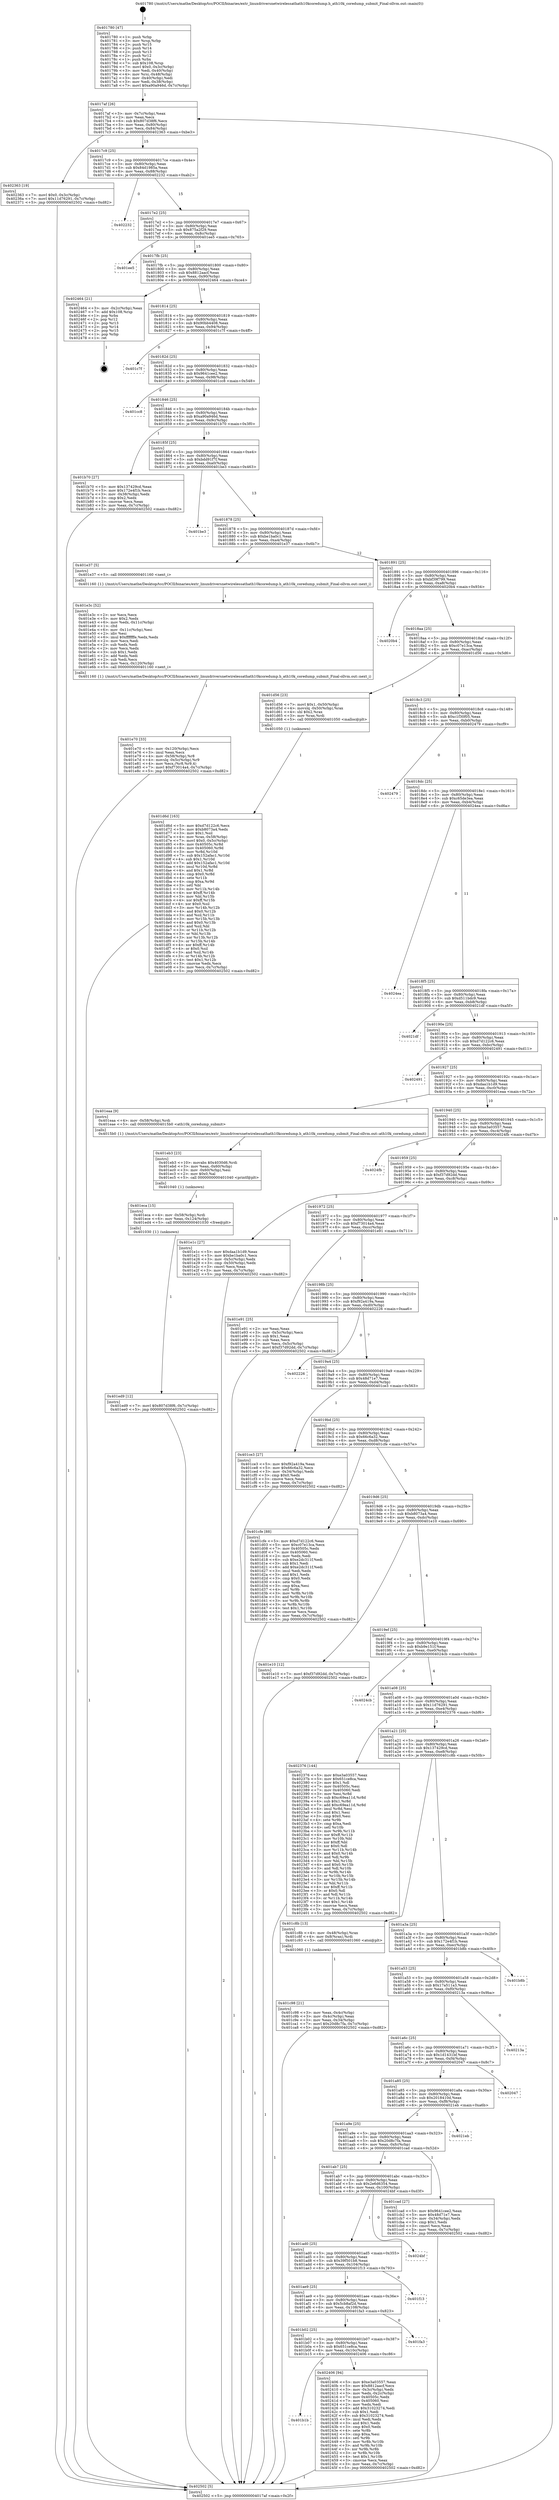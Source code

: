 digraph "0x401780" {
  label = "0x401780 (/mnt/c/Users/mathe/Desktop/tcc/POCII/binaries/extr_linuxdriversnetwirelessathath10kcoredump.h_ath10k_coredump_submit_Final-ollvm.out::main(0))"
  labelloc = "t"
  node[shape=record]

  Entry [label="",width=0.3,height=0.3,shape=circle,fillcolor=black,style=filled]
  "0x4017af" [label="{
     0x4017af [26]\l
     | [instrs]\l
     &nbsp;&nbsp;0x4017af \<+3\>: mov -0x7c(%rbp),%eax\l
     &nbsp;&nbsp;0x4017b2 \<+2\>: mov %eax,%ecx\l
     &nbsp;&nbsp;0x4017b4 \<+6\>: sub $0x807d38f6,%ecx\l
     &nbsp;&nbsp;0x4017ba \<+3\>: mov %eax,-0x80(%rbp)\l
     &nbsp;&nbsp;0x4017bd \<+6\>: mov %ecx,-0x84(%rbp)\l
     &nbsp;&nbsp;0x4017c3 \<+6\>: je 0000000000402363 \<main+0xbe3\>\l
  }"]
  "0x402363" [label="{
     0x402363 [19]\l
     | [instrs]\l
     &nbsp;&nbsp;0x402363 \<+7\>: movl $0x0,-0x3c(%rbp)\l
     &nbsp;&nbsp;0x40236a \<+7\>: movl $0x11d76291,-0x7c(%rbp)\l
     &nbsp;&nbsp;0x402371 \<+5\>: jmp 0000000000402502 \<main+0xd82\>\l
  }"]
  "0x4017c9" [label="{
     0x4017c9 [25]\l
     | [instrs]\l
     &nbsp;&nbsp;0x4017c9 \<+5\>: jmp 00000000004017ce \<main+0x4e\>\l
     &nbsp;&nbsp;0x4017ce \<+3\>: mov -0x80(%rbp),%eax\l
     &nbsp;&nbsp;0x4017d1 \<+5\>: sub $0x84d1985a,%eax\l
     &nbsp;&nbsp;0x4017d6 \<+6\>: mov %eax,-0x88(%rbp)\l
     &nbsp;&nbsp;0x4017dc \<+6\>: je 0000000000402232 \<main+0xab2\>\l
  }"]
  Exit [label="",width=0.3,height=0.3,shape=circle,fillcolor=black,style=filled,peripheries=2]
  "0x402232" [label="{
     0x402232\l
  }", style=dashed]
  "0x4017e2" [label="{
     0x4017e2 [25]\l
     | [instrs]\l
     &nbsp;&nbsp;0x4017e2 \<+5\>: jmp 00000000004017e7 \<main+0x67\>\l
     &nbsp;&nbsp;0x4017e7 \<+3\>: mov -0x80(%rbp),%eax\l
     &nbsp;&nbsp;0x4017ea \<+5\>: sub $0x875a2f29,%eax\l
     &nbsp;&nbsp;0x4017ef \<+6\>: mov %eax,-0x8c(%rbp)\l
     &nbsp;&nbsp;0x4017f5 \<+6\>: je 0000000000401ee5 \<main+0x765\>\l
  }"]
  "0x401b1b" [label="{
     0x401b1b\l
  }", style=dashed]
  "0x401ee5" [label="{
     0x401ee5\l
  }", style=dashed]
  "0x4017fb" [label="{
     0x4017fb [25]\l
     | [instrs]\l
     &nbsp;&nbsp;0x4017fb \<+5\>: jmp 0000000000401800 \<main+0x80\>\l
     &nbsp;&nbsp;0x401800 \<+3\>: mov -0x80(%rbp),%eax\l
     &nbsp;&nbsp;0x401803 \<+5\>: sub $0x8812aacf,%eax\l
     &nbsp;&nbsp;0x401808 \<+6\>: mov %eax,-0x90(%rbp)\l
     &nbsp;&nbsp;0x40180e \<+6\>: je 0000000000402464 \<main+0xce4\>\l
  }"]
  "0x402406" [label="{
     0x402406 [94]\l
     | [instrs]\l
     &nbsp;&nbsp;0x402406 \<+5\>: mov $0xe3a03557,%eax\l
     &nbsp;&nbsp;0x40240b \<+5\>: mov $0x8812aacf,%ecx\l
     &nbsp;&nbsp;0x402410 \<+3\>: mov -0x3c(%rbp),%edx\l
     &nbsp;&nbsp;0x402413 \<+3\>: mov %edx,-0x2c(%rbp)\l
     &nbsp;&nbsp;0x402416 \<+7\>: mov 0x40505c,%edx\l
     &nbsp;&nbsp;0x40241d \<+7\>: mov 0x405060,%esi\l
     &nbsp;&nbsp;0x402424 \<+2\>: mov %edx,%edi\l
     &nbsp;&nbsp;0x402426 \<+6\>: add $0x31023274,%edi\l
     &nbsp;&nbsp;0x40242c \<+3\>: sub $0x1,%edi\l
     &nbsp;&nbsp;0x40242f \<+6\>: sub $0x31023274,%edi\l
     &nbsp;&nbsp;0x402435 \<+3\>: imul %edi,%edx\l
     &nbsp;&nbsp;0x402438 \<+3\>: and $0x1,%edx\l
     &nbsp;&nbsp;0x40243b \<+3\>: cmp $0x0,%edx\l
     &nbsp;&nbsp;0x40243e \<+4\>: sete %r8b\l
     &nbsp;&nbsp;0x402442 \<+3\>: cmp $0xa,%esi\l
     &nbsp;&nbsp;0x402445 \<+4\>: setl %r9b\l
     &nbsp;&nbsp;0x402449 \<+3\>: mov %r8b,%r10b\l
     &nbsp;&nbsp;0x40244c \<+3\>: and %r9b,%r10b\l
     &nbsp;&nbsp;0x40244f \<+3\>: xor %r9b,%r8b\l
     &nbsp;&nbsp;0x402452 \<+3\>: or %r8b,%r10b\l
     &nbsp;&nbsp;0x402455 \<+4\>: test $0x1,%r10b\l
     &nbsp;&nbsp;0x402459 \<+3\>: cmovne %ecx,%eax\l
     &nbsp;&nbsp;0x40245c \<+3\>: mov %eax,-0x7c(%rbp)\l
     &nbsp;&nbsp;0x40245f \<+5\>: jmp 0000000000402502 \<main+0xd82\>\l
  }"]
  "0x402464" [label="{
     0x402464 [21]\l
     | [instrs]\l
     &nbsp;&nbsp;0x402464 \<+3\>: mov -0x2c(%rbp),%eax\l
     &nbsp;&nbsp;0x402467 \<+7\>: add $0x108,%rsp\l
     &nbsp;&nbsp;0x40246e \<+1\>: pop %rbx\l
     &nbsp;&nbsp;0x40246f \<+2\>: pop %r12\l
     &nbsp;&nbsp;0x402471 \<+2\>: pop %r13\l
     &nbsp;&nbsp;0x402473 \<+2\>: pop %r14\l
     &nbsp;&nbsp;0x402475 \<+2\>: pop %r15\l
     &nbsp;&nbsp;0x402477 \<+1\>: pop %rbp\l
     &nbsp;&nbsp;0x402478 \<+1\>: ret\l
  }"]
  "0x401814" [label="{
     0x401814 [25]\l
     | [instrs]\l
     &nbsp;&nbsp;0x401814 \<+5\>: jmp 0000000000401819 \<main+0x99\>\l
     &nbsp;&nbsp;0x401819 \<+3\>: mov -0x80(%rbp),%eax\l
     &nbsp;&nbsp;0x40181c \<+5\>: sub $0x90bb4408,%eax\l
     &nbsp;&nbsp;0x401821 \<+6\>: mov %eax,-0x94(%rbp)\l
     &nbsp;&nbsp;0x401827 \<+6\>: je 0000000000401c7f \<main+0x4ff\>\l
  }"]
  "0x401b02" [label="{
     0x401b02 [25]\l
     | [instrs]\l
     &nbsp;&nbsp;0x401b02 \<+5\>: jmp 0000000000401b07 \<main+0x387\>\l
     &nbsp;&nbsp;0x401b07 \<+3\>: mov -0x80(%rbp),%eax\l
     &nbsp;&nbsp;0x401b0a \<+5\>: sub $0x651ce8ca,%eax\l
     &nbsp;&nbsp;0x401b0f \<+6\>: mov %eax,-0x10c(%rbp)\l
     &nbsp;&nbsp;0x401b15 \<+6\>: je 0000000000402406 \<main+0xc86\>\l
  }"]
  "0x401c7f" [label="{
     0x401c7f\l
  }", style=dashed]
  "0x40182d" [label="{
     0x40182d [25]\l
     | [instrs]\l
     &nbsp;&nbsp;0x40182d \<+5\>: jmp 0000000000401832 \<main+0xb2\>\l
     &nbsp;&nbsp;0x401832 \<+3\>: mov -0x80(%rbp),%eax\l
     &nbsp;&nbsp;0x401835 \<+5\>: sub $0x9641cee2,%eax\l
     &nbsp;&nbsp;0x40183a \<+6\>: mov %eax,-0x98(%rbp)\l
     &nbsp;&nbsp;0x401840 \<+6\>: je 0000000000401cc8 \<main+0x548\>\l
  }"]
  "0x401fa3" [label="{
     0x401fa3\l
  }", style=dashed]
  "0x401cc8" [label="{
     0x401cc8\l
  }", style=dashed]
  "0x401846" [label="{
     0x401846 [25]\l
     | [instrs]\l
     &nbsp;&nbsp;0x401846 \<+5\>: jmp 000000000040184b \<main+0xcb\>\l
     &nbsp;&nbsp;0x40184b \<+3\>: mov -0x80(%rbp),%eax\l
     &nbsp;&nbsp;0x40184e \<+5\>: sub $0xa90a946d,%eax\l
     &nbsp;&nbsp;0x401853 \<+6\>: mov %eax,-0x9c(%rbp)\l
     &nbsp;&nbsp;0x401859 \<+6\>: je 0000000000401b70 \<main+0x3f0\>\l
  }"]
  "0x401ae9" [label="{
     0x401ae9 [25]\l
     | [instrs]\l
     &nbsp;&nbsp;0x401ae9 \<+5\>: jmp 0000000000401aee \<main+0x36e\>\l
     &nbsp;&nbsp;0x401aee \<+3\>: mov -0x80(%rbp),%eax\l
     &nbsp;&nbsp;0x401af1 \<+5\>: sub $0x5cb8af2d,%eax\l
     &nbsp;&nbsp;0x401af6 \<+6\>: mov %eax,-0x108(%rbp)\l
     &nbsp;&nbsp;0x401afc \<+6\>: je 0000000000401fa3 \<main+0x823\>\l
  }"]
  "0x401b70" [label="{
     0x401b70 [27]\l
     | [instrs]\l
     &nbsp;&nbsp;0x401b70 \<+5\>: mov $0x137429cd,%eax\l
     &nbsp;&nbsp;0x401b75 \<+5\>: mov $0x172e4f1b,%ecx\l
     &nbsp;&nbsp;0x401b7a \<+3\>: mov -0x38(%rbp),%edx\l
     &nbsp;&nbsp;0x401b7d \<+3\>: cmp $0x2,%edx\l
     &nbsp;&nbsp;0x401b80 \<+3\>: cmovne %ecx,%eax\l
     &nbsp;&nbsp;0x401b83 \<+3\>: mov %eax,-0x7c(%rbp)\l
     &nbsp;&nbsp;0x401b86 \<+5\>: jmp 0000000000402502 \<main+0xd82\>\l
  }"]
  "0x40185f" [label="{
     0x40185f [25]\l
     | [instrs]\l
     &nbsp;&nbsp;0x40185f \<+5\>: jmp 0000000000401864 \<main+0xe4\>\l
     &nbsp;&nbsp;0x401864 \<+3\>: mov -0x80(%rbp),%eax\l
     &nbsp;&nbsp;0x401867 \<+5\>: sub $0xbdd91f7f,%eax\l
     &nbsp;&nbsp;0x40186c \<+6\>: mov %eax,-0xa0(%rbp)\l
     &nbsp;&nbsp;0x401872 \<+6\>: je 0000000000401be3 \<main+0x463\>\l
  }"]
  "0x402502" [label="{
     0x402502 [5]\l
     | [instrs]\l
     &nbsp;&nbsp;0x402502 \<+5\>: jmp 00000000004017af \<main+0x2f\>\l
  }"]
  "0x401780" [label="{
     0x401780 [47]\l
     | [instrs]\l
     &nbsp;&nbsp;0x401780 \<+1\>: push %rbp\l
     &nbsp;&nbsp;0x401781 \<+3\>: mov %rsp,%rbp\l
     &nbsp;&nbsp;0x401784 \<+2\>: push %r15\l
     &nbsp;&nbsp;0x401786 \<+2\>: push %r14\l
     &nbsp;&nbsp;0x401788 \<+2\>: push %r13\l
     &nbsp;&nbsp;0x40178a \<+2\>: push %r12\l
     &nbsp;&nbsp;0x40178c \<+1\>: push %rbx\l
     &nbsp;&nbsp;0x40178d \<+7\>: sub $0x108,%rsp\l
     &nbsp;&nbsp;0x401794 \<+7\>: movl $0x0,-0x3c(%rbp)\l
     &nbsp;&nbsp;0x40179b \<+3\>: mov %edi,-0x40(%rbp)\l
     &nbsp;&nbsp;0x40179e \<+4\>: mov %rsi,-0x48(%rbp)\l
     &nbsp;&nbsp;0x4017a2 \<+3\>: mov -0x40(%rbp),%edi\l
     &nbsp;&nbsp;0x4017a5 \<+3\>: mov %edi,-0x38(%rbp)\l
     &nbsp;&nbsp;0x4017a8 \<+7\>: movl $0xa90a946d,-0x7c(%rbp)\l
  }"]
  "0x401f13" [label="{
     0x401f13\l
  }", style=dashed]
  "0x401be3" [label="{
     0x401be3\l
  }", style=dashed]
  "0x401878" [label="{
     0x401878 [25]\l
     | [instrs]\l
     &nbsp;&nbsp;0x401878 \<+5\>: jmp 000000000040187d \<main+0xfd\>\l
     &nbsp;&nbsp;0x40187d \<+3\>: mov -0x80(%rbp),%eax\l
     &nbsp;&nbsp;0x401880 \<+5\>: sub $0xbe1ba0c1,%eax\l
     &nbsp;&nbsp;0x401885 \<+6\>: mov %eax,-0xa4(%rbp)\l
     &nbsp;&nbsp;0x40188b \<+6\>: je 0000000000401e37 \<main+0x6b7\>\l
  }"]
  "0x401ad0" [label="{
     0x401ad0 [25]\l
     | [instrs]\l
     &nbsp;&nbsp;0x401ad0 \<+5\>: jmp 0000000000401ad5 \<main+0x355\>\l
     &nbsp;&nbsp;0x401ad5 \<+3\>: mov -0x80(%rbp),%eax\l
     &nbsp;&nbsp;0x401ad8 \<+5\>: sub $0x39f501b8,%eax\l
     &nbsp;&nbsp;0x401add \<+6\>: mov %eax,-0x104(%rbp)\l
     &nbsp;&nbsp;0x401ae3 \<+6\>: je 0000000000401f13 \<main+0x793\>\l
  }"]
  "0x401e37" [label="{
     0x401e37 [5]\l
     | [instrs]\l
     &nbsp;&nbsp;0x401e37 \<+5\>: call 0000000000401160 \<next_i\>\l
     | [calls]\l
     &nbsp;&nbsp;0x401160 \{1\} (/mnt/c/Users/mathe/Desktop/tcc/POCII/binaries/extr_linuxdriversnetwirelessathath10kcoredump.h_ath10k_coredump_submit_Final-ollvm.out::next_i)\l
  }"]
  "0x401891" [label="{
     0x401891 [25]\l
     | [instrs]\l
     &nbsp;&nbsp;0x401891 \<+5\>: jmp 0000000000401896 \<main+0x116\>\l
     &nbsp;&nbsp;0x401896 \<+3\>: mov -0x80(%rbp),%eax\l
     &nbsp;&nbsp;0x401899 \<+5\>: sub $0xbf39f799,%eax\l
     &nbsp;&nbsp;0x40189e \<+6\>: mov %eax,-0xa8(%rbp)\l
     &nbsp;&nbsp;0x4018a4 \<+6\>: je 00000000004020b4 \<main+0x934\>\l
  }"]
  "0x4024bf" [label="{
     0x4024bf\l
  }", style=dashed]
  "0x4020b4" [label="{
     0x4020b4\l
  }", style=dashed]
  "0x4018aa" [label="{
     0x4018aa [25]\l
     | [instrs]\l
     &nbsp;&nbsp;0x4018aa \<+5\>: jmp 00000000004018af \<main+0x12f\>\l
     &nbsp;&nbsp;0x4018af \<+3\>: mov -0x80(%rbp),%eax\l
     &nbsp;&nbsp;0x4018b2 \<+5\>: sub $0xc07e13ca,%eax\l
     &nbsp;&nbsp;0x4018b7 \<+6\>: mov %eax,-0xac(%rbp)\l
     &nbsp;&nbsp;0x4018bd \<+6\>: je 0000000000401d56 \<main+0x5d6\>\l
  }"]
  "0x401ed9" [label="{
     0x401ed9 [12]\l
     | [instrs]\l
     &nbsp;&nbsp;0x401ed9 \<+7\>: movl $0x807d38f6,-0x7c(%rbp)\l
     &nbsp;&nbsp;0x401ee0 \<+5\>: jmp 0000000000402502 \<main+0xd82\>\l
  }"]
  "0x401d56" [label="{
     0x401d56 [23]\l
     | [instrs]\l
     &nbsp;&nbsp;0x401d56 \<+7\>: movl $0x1,-0x50(%rbp)\l
     &nbsp;&nbsp;0x401d5d \<+4\>: movslq -0x50(%rbp),%rax\l
     &nbsp;&nbsp;0x401d61 \<+4\>: shl $0x2,%rax\l
     &nbsp;&nbsp;0x401d65 \<+3\>: mov %rax,%rdi\l
     &nbsp;&nbsp;0x401d68 \<+5\>: call 0000000000401050 \<malloc@plt\>\l
     | [calls]\l
     &nbsp;&nbsp;0x401050 \{1\} (unknown)\l
  }"]
  "0x4018c3" [label="{
     0x4018c3 [25]\l
     | [instrs]\l
     &nbsp;&nbsp;0x4018c3 \<+5\>: jmp 00000000004018c8 \<main+0x148\>\l
     &nbsp;&nbsp;0x4018c8 \<+3\>: mov -0x80(%rbp),%eax\l
     &nbsp;&nbsp;0x4018cb \<+5\>: sub $0xc1f30f05,%eax\l
     &nbsp;&nbsp;0x4018d0 \<+6\>: mov %eax,-0xb0(%rbp)\l
     &nbsp;&nbsp;0x4018d6 \<+6\>: je 0000000000402479 \<main+0xcf9\>\l
  }"]
  "0x401eca" [label="{
     0x401eca [15]\l
     | [instrs]\l
     &nbsp;&nbsp;0x401eca \<+4\>: mov -0x58(%rbp),%rdi\l
     &nbsp;&nbsp;0x401ece \<+6\>: mov %eax,-0x124(%rbp)\l
     &nbsp;&nbsp;0x401ed4 \<+5\>: call 0000000000401030 \<free@plt\>\l
     | [calls]\l
     &nbsp;&nbsp;0x401030 \{1\} (unknown)\l
  }"]
  "0x402479" [label="{
     0x402479\l
  }", style=dashed]
  "0x4018dc" [label="{
     0x4018dc [25]\l
     | [instrs]\l
     &nbsp;&nbsp;0x4018dc \<+5\>: jmp 00000000004018e1 \<main+0x161\>\l
     &nbsp;&nbsp;0x4018e1 \<+3\>: mov -0x80(%rbp),%eax\l
     &nbsp;&nbsp;0x4018e4 \<+5\>: sub $0xc65de3ea,%eax\l
     &nbsp;&nbsp;0x4018e9 \<+6\>: mov %eax,-0xb4(%rbp)\l
     &nbsp;&nbsp;0x4018ef \<+6\>: je 00000000004024ea \<main+0xd6a\>\l
  }"]
  "0x401eb3" [label="{
     0x401eb3 [23]\l
     | [instrs]\l
     &nbsp;&nbsp;0x401eb3 \<+10\>: movabs $0x4030d6,%rdi\l
     &nbsp;&nbsp;0x401ebd \<+3\>: mov %eax,-0x60(%rbp)\l
     &nbsp;&nbsp;0x401ec0 \<+3\>: mov -0x60(%rbp),%esi\l
     &nbsp;&nbsp;0x401ec3 \<+2\>: mov $0x0,%al\l
     &nbsp;&nbsp;0x401ec5 \<+5\>: call 0000000000401040 \<printf@plt\>\l
     | [calls]\l
     &nbsp;&nbsp;0x401040 \{1\} (unknown)\l
  }"]
  "0x4024ea" [label="{
     0x4024ea\l
  }", style=dashed]
  "0x4018f5" [label="{
     0x4018f5 [25]\l
     | [instrs]\l
     &nbsp;&nbsp;0x4018f5 \<+5\>: jmp 00000000004018fa \<main+0x17a\>\l
     &nbsp;&nbsp;0x4018fa \<+3\>: mov -0x80(%rbp),%eax\l
     &nbsp;&nbsp;0x4018fd \<+5\>: sub $0xd511bdc9,%eax\l
     &nbsp;&nbsp;0x401902 \<+6\>: mov %eax,-0xb8(%rbp)\l
     &nbsp;&nbsp;0x401908 \<+6\>: je 00000000004021df \<main+0xa5f\>\l
  }"]
  "0x401e70" [label="{
     0x401e70 [33]\l
     | [instrs]\l
     &nbsp;&nbsp;0x401e70 \<+6\>: mov -0x120(%rbp),%ecx\l
     &nbsp;&nbsp;0x401e76 \<+3\>: imul %eax,%ecx\l
     &nbsp;&nbsp;0x401e79 \<+4\>: mov -0x58(%rbp),%r8\l
     &nbsp;&nbsp;0x401e7d \<+4\>: movslq -0x5c(%rbp),%r9\l
     &nbsp;&nbsp;0x401e81 \<+4\>: mov %ecx,(%r8,%r9,4)\l
     &nbsp;&nbsp;0x401e85 \<+7\>: movl $0xf73014a4,-0x7c(%rbp)\l
     &nbsp;&nbsp;0x401e8c \<+5\>: jmp 0000000000402502 \<main+0xd82\>\l
  }"]
  "0x4021df" [label="{
     0x4021df\l
  }", style=dashed]
  "0x40190e" [label="{
     0x40190e [25]\l
     | [instrs]\l
     &nbsp;&nbsp;0x40190e \<+5\>: jmp 0000000000401913 \<main+0x193\>\l
     &nbsp;&nbsp;0x401913 \<+3\>: mov -0x80(%rbp),%eax\l
     &nbsp;&nbsp;0x401916 \<+5\>: sub $0xd7d122c6,%eax\l
     &nbsp;&nbsp;0x40191b \<+6\>: mov %eax,-0xbc(%rbp)\l
     &nbsp;&nbsp;0x401921 \<+6\>: je 0000000000402491 \<main+0xd11\>\l
  }"]
  "0x401e3c" [label="{
     0x401e3c [52]\l
     | [instrs]\l
     &nbsp;&nbsp;0x401e3c \<+2\>: xor %ecx,%ecx\l
     &nbsp;&nbsp;0x401e3e \<+5\>: mov $0x2,%edx\l
     &nbsp;&nbsp;0x401e43 \<+6\>: mov %edx,-0x11c(%rbp)\l
     &nbsp;&nbsp;0x401e49 \<+1\>: cltd\l
     &nbsp;&nbsp;0x401e4a \<+6\>: mov -0x11c(%rbp),%esi\l
     &nbsp;&nbsp;0x401e50 \<+2\>: idiv %esi\l
     &nbsp;&nbsp;0x401e52 \<+6\>: imul $0xfffffffe,%edx,%edx\l
     &nbsp;&nbsp;0x401e58 \<+2\>: mov %ecx,%edi\l
     &nbsp;&nbsp;0x401e5a \<+2\>: sub %edx,%edi\l
     &nbsp;&nbsp;0x401e5c \<+2\>: mov %ecx,%edx\l
     &nbsp;&nbsp;0x401e5e \<+3\>: sub $0x1,%edx\l
     &nbsp;&nbsp;0x401e61 \<+2\>: add %edx,%edi\l
     &nbsp;&nbsp;0x401e63 \<+2\>: sub %edi,%ecx\l
     &nbsp;&nbsp;0x401e65 \<+6\>: mov %ecx,-0x120(%rbp)\l
     &nbsp;&nbsp;0x401e6b \<+5\>: call 0000000000401160 \<next_i\>\l
     | [calls]\l
     &nbsp;&nbsp;0x401160 \{1\} (/mnt/c/Users/mathe/Desktop/tcc/POCII/binaries/extr_linuxdriversnetwirelessathath10kcoredump.h_ath10k_coredump_submit_Final-ollvm.out::next_i)\l
  }"]
  "0x402491" [label="{
     0x402491\l
  }", style=dashed]
  "0x401927" [label="{
     0x401927 [25]\l
     | [instrs]\l
     &nbsp;&nbsp;0x401927 \<+5\>: jmp 000000000040192c \<main+0x1ac\>\l
     &nbsp;&nbsp;0x40192c \<+3\>: mov -0x80(%rbp),%eax\l
     &nbsp;&nbsp;0x40192f \<+5\>: sub $0xdaa1b1d9,%eax\l
     &nbsp;&nbsp;0x401934 \<+6\>: mov %eax,-0xc0(%rbp)\l
     &nbsp;&nbsp;0x40193a \<+6\>: je 0000000000401eaa \<main+0x72a\>\l
  }"]
  "0x401d6d" [label="{
     0x401d6d [163]\l
     | [instrs]\l
     &nbsp;&nbsp;0x401d6d \<+5\>: mov $0xd7d122c6,%ecx\l
     &nbsp;&nbsp;0x401d72 \<+5\>: mov $0xb8073a4,%edx\l
     &nbsp;&nbsp;0x401d77 \<+3\>: mov $0x1,%sil\l
     &nbsp;&nbsp;0x401d7a \<+4\>: mov %rax,-0x58(%rbp)\l
     &nbsp;&nbsp;0x401d7e \<+7\>: movl $0x0,-0x5c(%rbp)\l
     &nbsp;&nbsp;0x401d85 \<+8\>: mov 0x40505c,%r8d\l
     &nbsp;&nbsp;0x401d8d \<+8\>: mov 0x405060,%r9d\l
     &nbsp;&nbsp;0x401d95 \<+3\>: mov %r8d,%r10d\l
     &nbsp;&nbsp;0x401d98 \<+7\>: sub $0x152afac1,%r10d\l
     &nbsp;&nbsp;0x401d9f \<+4\>: sub $0x1,%r10d\l
     &nbsp;&nbsp;0x401da3 \<+7\>: add $0x152afac1,%r10d\l
     &nbsp;&nbsp;0x401daa \<+4\>: imul %r10d,%r8d\l
     &nbsp;&nbsp;0x401dae \<+4\>: and $0x1,%r8d\l
     &nbsp;&nbsp;0x401db2 \<+4\>: cmp $0x0,%r8d\l
     &nbsp;&nbsp;0x401db6 \<+4\>: sete %r11b\l
     &nbsp;&nbsp;0x401dba \<+4\>: cmp $0xa,%r9d\l
     &nbsp;&nbsp;0x401dbe \<+3\>: setl %bl\l
     &nbsp;&nbsp;0x401dc1 \<+3\>: mov %r11b,%r14b\l
     &nbsp;&nbsp;0x401dc4 \<+4\>: xor $0xff,%r14b\l
     &nbsp;&nbsp;0x401dc8 \<+3\>: mov %bl,%r15b\l
     &nbsp;&nbsp;0x401dcb \<+4\>: xor $0xff,%r15b\l
     &nbsp;&nbsp;0x401dcf \<+4\>: xor $0x0,%sil\l
     &nbsp;&nbsp;0x401dd3 \<+3\>: mov %r14b,%r12b\l
     &nbsp;&nbsp;0x401dd6 \<+4\>: and $0x0,%r12b\l
     &nbsp;&nbsp;0x401dda \<+3\>: and %sil,%r11b\l
     &nbsp;&nbsp;0x401ddd \<+3\>: mov %r15b,%r13b\l
     &nbsp;&nbsp;0x401de0 \<+4\>: and $0x0,%r13b\l
     &nbsp;&nbsp;0x401de4 \<+3\>: and %sil,%bl\l
     &nbsp;&nbsp;0x401de7 \<+3\>: or %r11b,%r12b\l
     &nbsp;&nbsp;0x401dea \<+3\>: or %bl,%r13b\l
     &nbsp;&nbsp;0x401ded \<+3\>: xor %r13b,%r12b\l
     &nbsp;&nbsp;0x401df0 \<+3\>: or %r15b,%r14b\l
     &nbsp;&nbsp;0x401df3 \<+4\>: xor $0xff,%r14b\l
     &nbsp;&nbsp;0x401df7 \<+4\>: or $0x0,%sil\l
     &nbsp;&nbsp;0x401dfb \<+3\>: and %sil,%r14b\l
     &nbsp;&nbsp;0x401dfe \<+3\>: or %r14b,%r12b\l
     &nbsp;&nbsp;0x401e01 \<+4\>: test $0x1,%r12b\l
     &nbsp;&nbsp;0x401e05 \<+3\>: cmovne %edx,%ecx\l
     &nbsp;&nbsp;0x401e08 \<+3\>: mov %ecx,-0x7c(%rbp)\l
     &nbsp;&nbsp;0x401e0b \<+5\>: jmp 0000000000402502 \<main+0xd82\>\l
  }"]
  "0x401eaa" [label="{
     0x401eaa [9]\l
     | [instrs]\l
     &nbsp;&nbsp;0x401eaa \<+4\>: mov -0x58(%rbp),%rdi\l
     &nbsp;&nbsp;0x401eae \<+5\>: call 00000000004015b0 \<ath10k_coredump_submit\>\l
     | [calls]\l
     &nbsp;&nbsp;0x4015b0 \{1\} (/mnt/c/Users/mathe/Desktop/tcc/POCII/binaries/extr_linuxdriversnetwirelessathath10kcoredump.h_ath10k_coredump_submit_Final-ollvm.out::ath10k_coredump_submit)\l
  }"]
  "0x401940" [label="{
     0x401940 [25]\l
     | [instrs]\l
     &nbsp;&nbsp;0x401940 \<+5\>: jmp 0000000000401945 \<main+0x1c5\>\l
     &nbsp;&nbsp;0x401945 \<+3\>: mov -0x80(%rbp),%eax\l
     &nbsp;&nbsp;0x401948 \<+5\>: sub $0xe3a03557,%eax\l
     &nbsp;&nbsp;0x40194d \<+6\>: mov %eax,-0xc4(%rbp)\l
     &nbsp;&nbsp;0x401953 \<+6\>: je 00000000004024fb \<main+0xd7b\>\l
  }"]
  "0x401ab7" [label="{
     0x401ab7 [25]\l
     | [instrs]\l
     &nbsp;&nbsp;0x401ab7 \<+5\>: jmp 0000000000401abc \<main+0x33c\>\l
     &nbsp;&nbsp;0x401abc \<+3\>: mov -0x80(%rbp),%eax\l
     &nbsp;&nbsp;0x401abf \<+5\>: sub $0x2e6d6354,%eax\l
     &nbsp;&nbsp;0x401ac4 \<+6\>: mov %eax,-0x100(%rbp)\l
     &nbsp;&nbsp;0x401aca \<+6\>: je 00000000004024bf \<main+0xd3f\>\l
  }"]
  "0x4024fb" [label="{
     0x4024fb\l
  }", style=dashed]
  "0x401959" [label="{
     0x401959 [25]\l
     | [instrs]\l
     &nbsp;&nbsp;0x401959 \<+5\>: jmp 000000000040195e \<main+0x1de\>\l
     &nbsp;&nbsp;0x40195e \<+3\>: mov -0x80(%rbp),%eax\l
     &nbsp;&nbsp;0x401961 \<+5\>: sub $0xf37d92dd,%eax\l
     &nbsp;&nbsp;0x401966 \<+6\>: mov %eax,-0xc8(%rbp)\l
     &nbsp;&nbsp;0x40196c \<+6\>: je 0000000000401e1c \<main+0x69c\>\l
  }"]
  "0x401cad" [label="{
     0x401cad [27]\l
     | [instrs]\l
     &nbsp;&nbsp;0x401cad \<+5\>: mov $0x9641cee2,%eax\l
     &nbsp;&nbsp;0x401cb2 \<+5\>: mov $0x48d71e7,%ecx\l
     &nbsp;&nbsp;0x401cb7 \<+3\>: mov -0x34(%rbp),%edx\l
     &nbsp;&nbsp;0x401cba \<+3\>: cmp $0x1,%edx\l
     &nbsp;&nbsp;0x401cbd \<+3\>: cmovl %ecx,%eax\l
     &nbsp;&nbsp;0x401cc0 \<+3\>: mov %eax,-0x7c(%rbp)\l
     &nbsp;&nbsp;0x401cc3 \<+5\>: jmp 0000000000402502 \<main+0xd82\>\l
  }"]
  "0x401e1c" [label="{
     0x401e1c [27]\l
     | [instrs]\l
     &nbsp;&nbsp;0x401e1c \<+5\>: mov $0xdaa1b1d9,%eax\l
     &nbsp;&nbsp;0x401e21 \<+5\>: mov $0xbe1ba0c1,%ecx\l
     &nbsp;&nbsp;0x401e26 \<+3\>: mov -0x5c(%rbp),%edx\l
     &nbsp;&nbsp;0x401e29 \<+3\>: cmp -0x50(%rbp),%edx\l
     &nbsp;&nbsp;0x401e2c \<+3\>: cmovl %ecx,%eax\l
     &nbsp;&nbsp;0x401e2f \<+3\>: mov %eax,-0x7c(%rbp)\l
     &nbsp;&nbsp;0x401e32 \<+5\>: jmp 0000000000402502 \<main+0xd82\>\l
  }"]
  "0x401972" [label="{
     0x401972 [25]\l
     | [instrs]\l
     &nbsp;&nbsp;0x401972 \<+5\>: jmp 0000000000401977 \<main+0x1f7\>\l
     &nbsp;&nbsp;0x401977 \<+3\>: mov -0x80(%rbp),%eax\l
     &nbsp;&nbsp;0x40197a \<+5\>: sub $0xf73014a4,%eax\l
     &nbsp;&nbsp;0x40197f \<+6\>: mov %eax,-0xcc(%rbp)\l
     &nbsp;&nbsp;0x401985 \<+6\>: je 0000000000401e91 \<main+0x711\>\l
  }"]
  "0x401a9e" [label="{
     0x401a9e [25]\l
     | [instrs]\l
     &nbsp;&nbsp;0x401a9e \<+5\>: jmp 0000000000401aa3 \<main+0x323\>\l
     &nbsp;&nbsp;0x401aa3 \<+3\>: mov -0x80(%rbp),%eax\l
     &nbsp;&nbsp;0x401aa6 \<+5\>: sub $0x20d8c7fa,%eax\l
     &nbsp;&nbsp;0x401aab \<+6\>: mov %eax,-0xfc(%rbp)\l
     &nbsp;&nbsp;0x401ab1 \<+6\>: je 0000000000401cad \<main+0x52d\>\l
  }"]
  "0x401e91" [label="{
     0x401e91 [25]\l
     | [instrs]\l
     &nbsp;&nbsp;0x401e91 \<+2\>: xor %eax,%eax\l
     &nbsp;&nbsp;0x401e93 \<+3\>: mov -0x5c(%rbp),%ecx\l
     &nbsp;&nbsp;0x401e96 \<+3\>: sub $0x1,%eax\l
     &nbsp;&nbsp;0x401e99 \<+2\>: sub %eax,%ecx\l
     &nbsp;&nbsp;0x401e9b \<+3\>: mov %ecx,-0x5c(%rbp)\l
     &nbsp;&nbsp;0x401e9e \<+7\>: movl $0xf37d92dd,-0x7c(%rbp)\l
     &nbsp;&nbsp;0x401ea5 \<+5\>: jmp 0000000000402502 \<main+0xd82\>\l
  }"]
  "0x40198b" [label="{
     0x40198b [25]\l
     | [instrs]\l
     &nbsp;&nbsp;0x40198b \<+5\>: jmp 0000000000401990 \<main+0x210\>\l
     &nbsp;&nbsp;0x401990 \<+3\>: mov -0x80(%rbp),%eax\l
     &nbsp;&nbsp;0x401993 \<+5\>: sub $0xf92a419a,%eax\l
     &nbsp;&nbsp;0x401998 \<+6\>: mov %eax,-0xd0(%rbp)\l
     &nbsp;&nbsp;0x40199e \<+6\>: je 0000000000402226 \<main+0xaa6\>\l
  }"]
  "0x4021eb" [label="{
     0x4021eb\l
  }", style=dashed]
  "0x402226" [label="{
     0x402226\l
  }", style=dashed]
  "0x4019a4" [label="{
     0x4019a4 [25]\l
     | [instrs]\l
     &nbsp;&nbsp;0x4019a4 \<+5\>: jmp 00000000004019a9 \<main+0x229\>\l
     &nbsp;&nbsp;0x4019a9 \<+3\>: mov -0x80(%rbp),%eax\l
     &nbsp;&nbsp;0x4019ac \<+5\>: sub $0x48d71e7,%eax\l
     &nbsp;&nbsp;0x4019b1 \<+6\>: mov %eax,-0xd4(%rbp)\l
     &nbsp;&nbsp;0x4019b7 \<+6\>: je 0000000000401ce3 \<main+0x563\>\l
  }"]
  "0x401a85" [label="{
     0x401a85 [25]\l
     | [instrs]\l
     &nbsp;&nbsp;0x401a85 \<+5\>: jmp 0000000000401a8a \<main+0x30a\>\l
     &nbsp;&nbsp;0x401a8a \<+3\>: mov -0x80(%rbp),%eax\l
     &nbsp;&nbsp;0x401a8d \<+5\>: sub $0x2018410d,%eax\l
     &nbsp;&nbsp;0x401a92 \<+6\>: mov %eax,-0xf8(%rbp)\l
     &nbsp;&nbsp;0x401a98 \<+6\>: je 00000000004021eb \<main+0xa6b\>\l
  }"]
  "0x401ce3" [label="{
     0x401ce3 [27]\l
     | [instrs]\l
     &nbsp;&nbsp;0x401ce3 \<+5\>: mov $0xf92a419a,%eax\l
     &nbsp;&nbsp;0x401ce8 \<+5\>: mov $0x66c6a32,%ecx\l
     &nbsp;&nbsp;0x401ced \<+3\>: mov -0x34(%rbp),%edx\l
     &nbsp;&nbsp;0x401cf0 \<+3\>: cmp $0x0,%edx\l
     &nbsp;&nbsp;0x401cf3 \<+3\>: cmove %ecx,%eax\l
     &nbsp;&nbsp;0x401cf6 \<+3\>: mov %eax,-0x7c(%rbp)\l
     &nbsp;&nbsp;0x401cf9 \<+5\>: jmp 0000000000402502 \<main+0xd82\>\l
  }"]
  "0x4019bd" [label="{
     0x4019bd [25]\l
     | [instrs]\l
     &nbsp;&nbsp;0x4019bd \<+5\>: jmp 00000000004019c2 \<main+0x242\>\l
     &nbsp;&nbsp;0x4019c2 \<+3\>: mov -0x80(%rbp),%eax\l
     &nbsp;&nbsp;0x4019c5 \<+5\>: sub $0x66c6a32,%eax\l
     &nbsp;&nbsp;0x4019ca \<+6\>: mov %eax,-0xd8(%rbp)\l
     &nbsp;&nbsp;0x4019d0 \<+6\>: je 0000000000401cfe \<main+0x57e\>\l
  }"]
  "0x402047" [label="{
     0x402047\l
  }", style=dashed]
  "0x401cfe" [label="{
     0x401cfe [88]\l
     | [instrs]\l
     &nbsp;&nbsp;0x401cfe \<+5\>: mov $0xd7d122c6,%eax\l
     &nbsp;&nbsp;0x401d03 \<+5\>: mov $0xc07e13ca,%ecx\l
     &nbsp;&nbsp;0x401d08 \<+7\>: mov 0x40505c,%edx\l
     &nbsp;&nbsp;0x401d0f \<+7\>: mov 0x405060,%esi\l
     &nbsp;&nbsp;0x401d16 \<+2\>: mov %edx,%edi\l
     &nbsp;&nbsp;0x401d18 \<+6\>: sub $0xe2dc311f,%edi\l
     &nbsp;&nbsp;0x401d1e \<+3\>: sub $0x1,%edi\l
     &nbsp;&nbsp;0x401d21 \<+6\>: add $0xe2dc311f,%edi\l
     &nbsp;&nbsp;0x401d27 \<+3\>: imul %edi,%edx\l
     &nbsp;&nbsp;0x401d2a \<+3\>: and $0x1,%edx\l
     &nbsp;&nbsp;0x401d2d \<+3\>: cmp $0x0,%edx\l
     &nbsp;&nbsp;0x401d30 \<+4\>: sete %r8b\l
     &nbsp;&nbsp;0x401d34 \<+3\>: cmp $0xa,%esi\l
     &nbsp;&nbsp;0x401d37 \<+4\>: setl %r9b\l
     &nbsp;&nbsp;0x401d3b \<+3\>: mov %r8b,%r10b\l
     &nbsp;&nbsp;0x401d3e \<+3\>: and %r9b,%r10b\l
     &nbsp;&nbsp;0x401d41 \<+3\>: xor %r9b,%r8b\l
     &nbsp;&nbsp;0x401d44 \<+3\>: or %r8b,%r10b\l
     &nbsp;&nbsp;0x401d47 \<+4\>: test $0x1,%r10b\l
     &nbsp;&nbsp;0x401d4b \<+3\>: cmovne %ecx,%eax\l
     &nbsp;&nbsp;0x401d4e \<+3\>: mov %eax,-0x7c(%rbp)\l
     &nbsp;&nbsp;0x401d51 \<+5\>: jmp 0000000000402502 \<main+0xd82\>\l
  }"]
  "0x4019d6" [label="{
     0x4019d6 [25]\l
     | [instrs]\l
     &nbsp;&nbsp;0x4019d6 \<+5\>: jmp 00000000004019db \<main+0x25b\>\l
     &nbsp;&nbsp;0x4019db \<+3\>: mov -0x80(%rbp),%eax\l
     &nbsp;&nbsp;0x4019de \<+5\>: sub $0xb8073a4,%eax\l
     &nbsp;&nbsp;0x4019e3 \<+6\>: mov %eax,-0xdc(%rbp)\l
     &nbsp;&nbsp;0x4019e9 \<+6\>: je 0000000000401e10 \<main+0x690\>\l
  }"]
  "0x401a6c" [label="{
     0x401a6c [25]\l
     | [instrs]\l
     &nbsp;&nbsp;0x401a6c \<+5\>: jmp 0000000000401a71 \<main+0x2f1\>\l
     &nbsp;&nbsp;0x401a71 \<+3\>: mov -0x80(%rbp),%eax\l
     &nbsp;&nbsp;0x401a74 \<+5\>: sub $0x1d1431bf,%eax\l
     &nbsp;&nbsp;0x401a79 \<+6\>: mov %eax,-0xf4(%rbp)\l
     &nbsp;&nbsp;0x401a7f \<+6\>: je 0000000000402047 \<main+0x8c7\>\l
  }"]
  "0x401e10" [label="{
     0x401e10 [12]\l
     | [instrs]\l
     &nbsp;&nbsp;0x401e10 \<+7\>: movl $0xf37d92dd,-0x7c(%rbp)\l
     &nbsp;&nbsp;0x401e17 \<+5\>: jmp 0000000000402502 \<main+0xd82\>\l
  }"]
  "0x4019ef" [label="{
     0x4019ef [25]\l
     | [instrs]\l
     &nbsp;&nbsp;0x4019ef \<+5\>: jmp 00000000004019f4 \<main+0x274\>\l
     &nbsp;&nbsp;0x4019f4 \<+3\>: mov -0x80(%rbp),%eax\l
     &nbsp;&nbsp;0x4019f7 \<+5\>: sub $0xb9e151f,%eax\l
     &nbsp;&nbsp;0x4019fc \<+6\>: mov %eax,-0xe0(%rbp)\l
     &nbsp;&nbsp;0x401a02 \<+6\>: je 00000000004024cb \<main+0xd4b\>\l
  }"]
  "0x40213a" [label="{
     0x40213a\l
  }", style=dashed]
  "0x4024cb" [label="{
     0x4024cb\l
  }", style=dashed]
  "0x401a08" [label="{
     0x401a08 [25]\l
     | [instrs]\l
     &nbsp;&nbsp;0x401a08 \<+5\>: jmp 0000000000401a0d \<main+0x28d\>\l
     &nbsp;&nbsp;0x401a0d \<+3\>: mov -0x80(%rbp),%eax\l
     &nbsp;&nbsp;0x401a10 \<+5\>: sub $0x11d76291,%eax\l
     &nbsp;&nbsp;0x401a15 \<+6\>: mov %eax,-0xe4(%rbp)\l
     &nbsp;&nbsp;0x401a1b \<+6\>: je 0000000000402376 \<main+0xbf6\>\l
  }"]
  "0x401a53" [label="{
     0x401a53 [25]\l
     | [instrs]\l
     &nbsp;&nbsp;0x401a53 \<+5\>: jmp 0000000000401a58 \<main+0x2d8\>\l
     &nbsp;&nbsp;0x401a58 \<+3\>: mov -0x80(%rbp),%eax\l
     &nbsp;&nbsp;0x401a5b \<+5\>: sub $0x17a511a3,%eax\l
     &nbsp;&nbsp;0x401a60 \<+6\>: mov %eax,-0xf0(%rbp)\l
     &nbsp;&nbsp;0x401a66 \<+6\>: je 000000000040213a \<main+0x9ba\>\l
  }"]
  "0x402376" [label="{
     0x402376 [144]\l
     | [instrs]\l
     &nbsp;&nbsp;0x402376 \<+5\>: mov $0xe3a03557,%eax\l
     &nbsp;&nbsp;0x40237b \<+5\>: mov $0x651ce8ca,%ecx\l
     &nbsp;&nbsp;0x402380 \<+2\>: mov $0x1,%dl\l
     &nbsp;&nbsp;0x402382 \<+7\>: mov 0x40505c,%esi\l
     &nbsp;&nbsp;0x402389 \<+7\>: mov 0x405060,%edi\l
     &nbsp;&nbsp;0x402390 \<+3\>: mov %esi,%r8d\l
     &nbsp;&nbsp;0x402393 \<+7\>: sub $0xc69ea11d,%r8d\l
     &nbsp;&nbsp;0x40239a \<+4\>: sub $0x1,%r8d\l
     &nbsp;&nbsp;0x40239e \<+7\>: add $0xc69ea11d,%r8d\l
     &nbsp;&nbsp;0x4023a5 \<+4\>: imul %r8d,%esi\l
     &nbsp;&nbsp;0x4023a9 \<+3\>: and $0x1,%esi\l
     &nbsp;&nbsp;0x4023ac \<+3\>: cmp $0x0,%esi\l
     &nbsp;&nbsp;0x4023af \<+4\>: sete %r9b\l
     &nbsp;&nbsp;0x4023b3 \<+3\>: cmp $0xa,%edi\l
     &nbsp;&nbsp;0x4023b6 \<+4\>: setl %r10b\l
     &nbsp;&nbsp;0x4023ba \<+3\>: mov %r9b,%r11b\l
     &nbsp;&nbsp;0x4023bd \<+4\>: xor $0xff,%r11b\l
     &nbsp;&nbsp;0x4023c1 \<+3\>: mov %r10b,%bl\l
     &nbsp;&nbsp;0x4023c4 \<+3\>: xor $0xff,%bl\l
     &nbsp;&nbsp;0x4023c7 \<+3\>: xor $0x0,%dl\l
     &nbsp;&nbsp;0x4023ca \<+3\>: mov %r11b,%r14b\l
     &nbsp;&nbsp;0x4023cd \<+4\>: and $0x0,%r14b\l
     &nbsp;&nbsp;0x4023d1 \<+3\>: and %dl,%r9b\l
     &nbsp;&nbsp;0x4023d4 \<+3\>: mov %bl,%r15b\l
     &nbsp;&nbsp;0x4023d7 \<+4\>: and $0x0,%r15b\l
     &nbsp;&nbsp;0x4023db \<+3\>: and %dl,%r10b\l
     &nbsp;&nbsp;0x4023de \<+3\>: or %r9b,%r14b\l
     &nbsp;&nbsp;0x4023e1 \<+3\>: or %r10b,%r15b\l
     &nbsp;&nbsp;0x4023e4 \<+3\>: xor %r15b,%r14b\l
     &nbsp;&nbsp;0x4023e7 \<+3\>: or %bl,%r11b\l
     &nbsp;&nbsp;0x4023ea \<+4\>: xor $0xff,%r11b\l
     &nbsp;&nbsp;0x4023ee \<+3\>: or $0x0,%dl\l
     &nbsp;&nbsp;0x4023f1 \<+3\>: and %dl,%r11b\l
     &nbsp;&nbsp;0x4023f4 \<+3\>: or %r11b,%r14b\l
     &nbsp;&nbsp;0x4023f7 \<+4\>: test $0x1,%r14b\l
     &nbsp;&nbsp;0x4023fb \<+3\>: cmovne %ecx,%eax\l
     &nbsp;&nbsp;0x4023fe \<+3\>: mov %eax,-0x7c(%rbp)\l
     &nbsp;&nbsp;0x402401 \<+5\>: jmp 0000000000402502 \<main+0xd82\>\l
  }"]
  "0x401a21" [label="{
     0x401a21 [25]\l
     | [instrs]\l
     &nbsp;&nbsp;0x401a21 \<+5\>: jmp 0000000000401a26 \<main+0x2a6\>\l
     &nbsp;&nbsp;0x401a26 \<+3\>: mov -0x80(%rbp),%eax\l
     &nbsp;&nbsp;0x401a29 \<+5\>: sub $0x137429cd,%eax\l
     &nbsp;&nbsp;0x401a2e \<+6\>: mov %eax,-0xe8(%rbp)\l
     &nbsp;&nbsp;0x401a34 \<+6\>: je 0000000000401c8b \<main+0x50b\>\l
  }"]
  "0x401b8b" [label="{
     0x401b8b\l
  }", style=dashed]
  "0x401c8b" [label="{
     0x401c8b [13]\l
     | [instrs]\l
     &nbsp;&nbsp;0x401c8b \<+4\>: mov -0x48(%rbp),%rax\l
     &nbsp;&nbsp;0x401c8f \<+4\>: mov 0x8(%rax),%rdi\l
     &nbsp;&nbsp;0x401c93 \<+5\>: call 0000000000401060 \<atoi@plt\>\l
     | [calls]\l
     &nbsp;&nbsp;0x401060 \{1\} (unknown)\l
  }"]
  "0x401a3a" [label="{
     0x401a3a [25]\l
     | [instrs]\l
     &nbsp;&nbsp;0x401a3a \<+5\>: jmp 0000000000401a3f \<main+0x2bf\>\l
     &nbsp;&nbsp;0x401a3f \<+3\>: mov -0x80(%rbp),%eax\l
     &nbsp;&nbsp;0x401a42 \<+5\>: sub $0x172e4f1b,%eax\l
     &nbsp;&nbsp;0x401a47 \<+6\>: mov %eax,-0xec(%rbp)\l
     &nbsp;&nbsp;0x401a4d \<+6\>: je 0000000000401b8b \<main+0x40b\>\l
  }"]
  "0x401c98" [label="{
     0x401c98 [21]\l
     | [instrs]\l
     &nbsp;&nbsp;0x401c98 \<+3\>: mov %eax,-0x4c(%rbp)\l
     &nbsp;&nbsp;0x401c9b \<+3\>: mov -0x4c(%rbp),%eax\l
     &nbsp;&nbsp;0x401c9e \<+3\>: mov %eax,-0x34(%rbp)\l
     &nbsp;&nbsp;0x401ca1 \<+7\>: movl $0x20d8c7fa,-0x7c(%rbp)\l
     &nbsp;&nbsp;0x401ca8 \<+5\>: jmp 0000000000402502 \<main+0xd82\>\l
  }"]
  Entry -> "0x401780" [label=" 1"]
  "0x4017af" -> "0x402363" [label=" 1"]
  "0x4017af" -> "0x4017c9" [label=" 15"]
  "0x402464" -> Exit [label=" 1"]
  "0x4017c9" -> "0x402232" [label=" 0"]
  "0x4017c9" -> "0x4017e2" [label=" 15"]
  "0x402406" -> "0x402502" [label=" 1"]
  "0x4017e2" -> "0x401ee5" [label=" 0"]
  "0x4017e2" -> "0x4017fb" [label=" 15"]
  "0x401b02" -> "0x401b1b" [label=" 0"]
  "0x4017fb" -> "0x402464" [label=" 1"]
  "0x4017fb" -> "0x401814" [label=" 14"]
  "0x401b02" -> "0x402406" [label=" 1"]
  "0x401814" -> "0x401c7f" [label=" 0"]
  "0x401814" -> "0x40182d" [label=" 14"]
  "0x401ae9" -> "0x401b02" [label=" 1"]
  "0x40182d" -> "0x401cc8" [label=" 0"]
  "0x40182d" -> "0x401846" [label=" 14"]
  "0x401ae9" -> "0x401fa3" [label=" 0"]
  "0x401846" -> "0x401b70" [label=" 1"]
  "0x401846" -> "0x40185f" [label=" 13"]
  "0x401b70" -> "0x402502" [label=" 1"]
  "0x401780" -> "0x4017af" [label=" 1"]
  "0x402502" -> "0x4017af" [label=" 15"]
  "0x401ad0" -> "0x401ae9" [label=" 1"]
  "0x40185f" -> "0x401be3" [label=" 0"]
  "0x40185f" -> "0x401878" [label=" 13"]
  "0x401ad0" -> "0x401f13" [label=" 0"]
  "0x401878" -> "0x401e37" [label=" 1"]
  "0x401878" -> "0x401891" [label=" 12"]
  "0x401ab7" -> "0x401ad0" [label=" 1"]
  "0x401891" -> "0x4020b4" [label=" 0"]
  "0x401891" -> "0x4018aa" [label=" 12"]
  "0x401ab7" -> "0x4024bf" [label=" 0"]
  "0x4018aa" -> "0x401d56" [label=" 1"]
  "0x4018aa" -> "0x4018c3" [label=" 11"]
  "0x402376" -> "0x402502" [label=" 1"]
  "0x4018c3" -> "0x402479" [label=" 0"]
  "0x4018c3" -> "0x4018dc" [label=" 11"]
  "0x402363" -> "0x402502" [label=" 1"]
  "0x4018dc" -> "0x4024ea" [label=" 0"]
  "0x4018dc" -> "0x4018f5" [label=" 11"]
  "0x401ed9" -> "0x402502" [label=" 1"]
  "0x4018f5" -> "0x4021df" [label=" 0"]
  "0x4018f5" -> "0x40190e" [label=" 11"]
  "0x401eca" -> "0x401ed9" [label=" 1"]
  "0x40190e" -> "0x402491" [label=" 0"]
  "0x40190e" -> "0x401927" [label=" 11"]
  "0x401eb3" -> "0x401eca" [label=" 1"]
  "0x401927" -> "0x401eaa" [label=" 1"]
  "0x401927" -> "0x401940" [label=" 10"]
  "0x401eaa" -> "0x401eb3" [label=" 1"]
  "0x401940" -> "0x4024fb" [label=" 0"]
  "0x401940" -> "0x401959" [label=" 10"]
  "0x401e91" -> "0x402502" [label=" 1"]
  "0x401959" -> "0x401e1c" [label=" 2"]
  "0x401959" -> "0x401972" [label=" 8"]
  "0x401e70" -> "0x402502" [label=" 1"]
  "0x401972" -> "0x401e91" [label=" 1"]
  "0x401972" -> "0x40198b" [label=" 7"]
  "0x401e37" -> "0x401e3c" [label=" 1"]
  "0x40198b" -> "0x402226" [label=" 0"]
  "0x40198b" -> "0x4019a4" [label=" 7"]
  "0x401e1c" -> "0x402502" [label=" 2"]
  "0x4019a4" -> "0x401ce3" [label=" 1"]
  "0x4019a4" -> "0x4019bd" [label=" 6"]
  "0x401d6d" -> "0x402502" [label=" 1"]
  "0x4019bd" -> "0x401cfe" [label=" 1"]
  "0x4019bd" -> "0x4019d6" [label=" 5"]
  "0x401d56" -> "0x401d6d" [label=" 1"]
  "0x4019d6" -> "0x401e10" [label=" 1"]
  "0x4019d6" -> "0x4019ef" [label=" 4"]
  "0x401ce3" -> "0x402502" [label=" 1"]
  "0x4019ef" -> "0x4024cb" [label=" 0"]
  "0x4019ef" -> "0x401a08" [label=" 4"]
  "0x401cad" -> "0x402502" [label=" 1"]
  "0x401a08" -> "0x402376" [label=" 1"]
  "0x401a08" -> "0x401a21" [label=" 3"]
  "0x401a9e" -> "0x401cad" [label=" 1"]
  "0x401a21" -> "0x401c8b" [label=" 1"]
  "0x401a21" -> "0x401a3a" [label=" 2"]
  "0x401c8b" -> "0x401c98" [label=" 1"]
  "0x401c98" -> "0x402502" [label=" 1"]
  "0x401e3c" -> "0x401e70" [label=" 1"]
  "0x401a3a" -> "0x401b8b" [label=" 0"]
  "0x401a3a" -> "0x401a53" [label=" 2"]
  "0x401a9e" -> "0x401ab7" [label=" 1"]
  "0x401a53" -> "0x40213a" [label=" 0"]
  "0x401a53" -> "0x401a6c" [label=" 2"]
  "0x401cfe" -> "0x402502" [label=" 1"]
  "0x401a6c" -> "0x402047" [label=" 0"]
  "0x401a6c" -> "0x401a85" [label=" 2"]
  "0x401e10" -> "0x402502" [label=" 1"]
  "0x401a85" -> "0x4021eb" [label=" 0"]
  "0x401a85" -> "0x401a9e" [label=" 2"]
}
